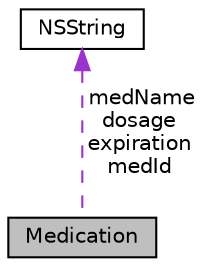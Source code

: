 digraph G
{
  edge [fontname="Helvetica",fontsize="10",labelfontname="Helvetica",labelfontsize="10"];
  node [fontname="Helvetica",fontsize="10",shape=record];
  Node1 [label="Medication",height=0.2,width=0.4,color="black", fillcolor="grey75", style="filled" fontcolor="black"];
  Node2 -> Node1 [dir="back",color="darkorchid3",fontsize="10",style="dashed",label=" medName\ndosage\nexpiration\nmedId" ,fontname="Helvetica"];
  Node2 [label="NSString",height=0.2,width=0.4,color="black", fillcolor="white", style="filled",URL="$class_n_s_string.html"];
}
